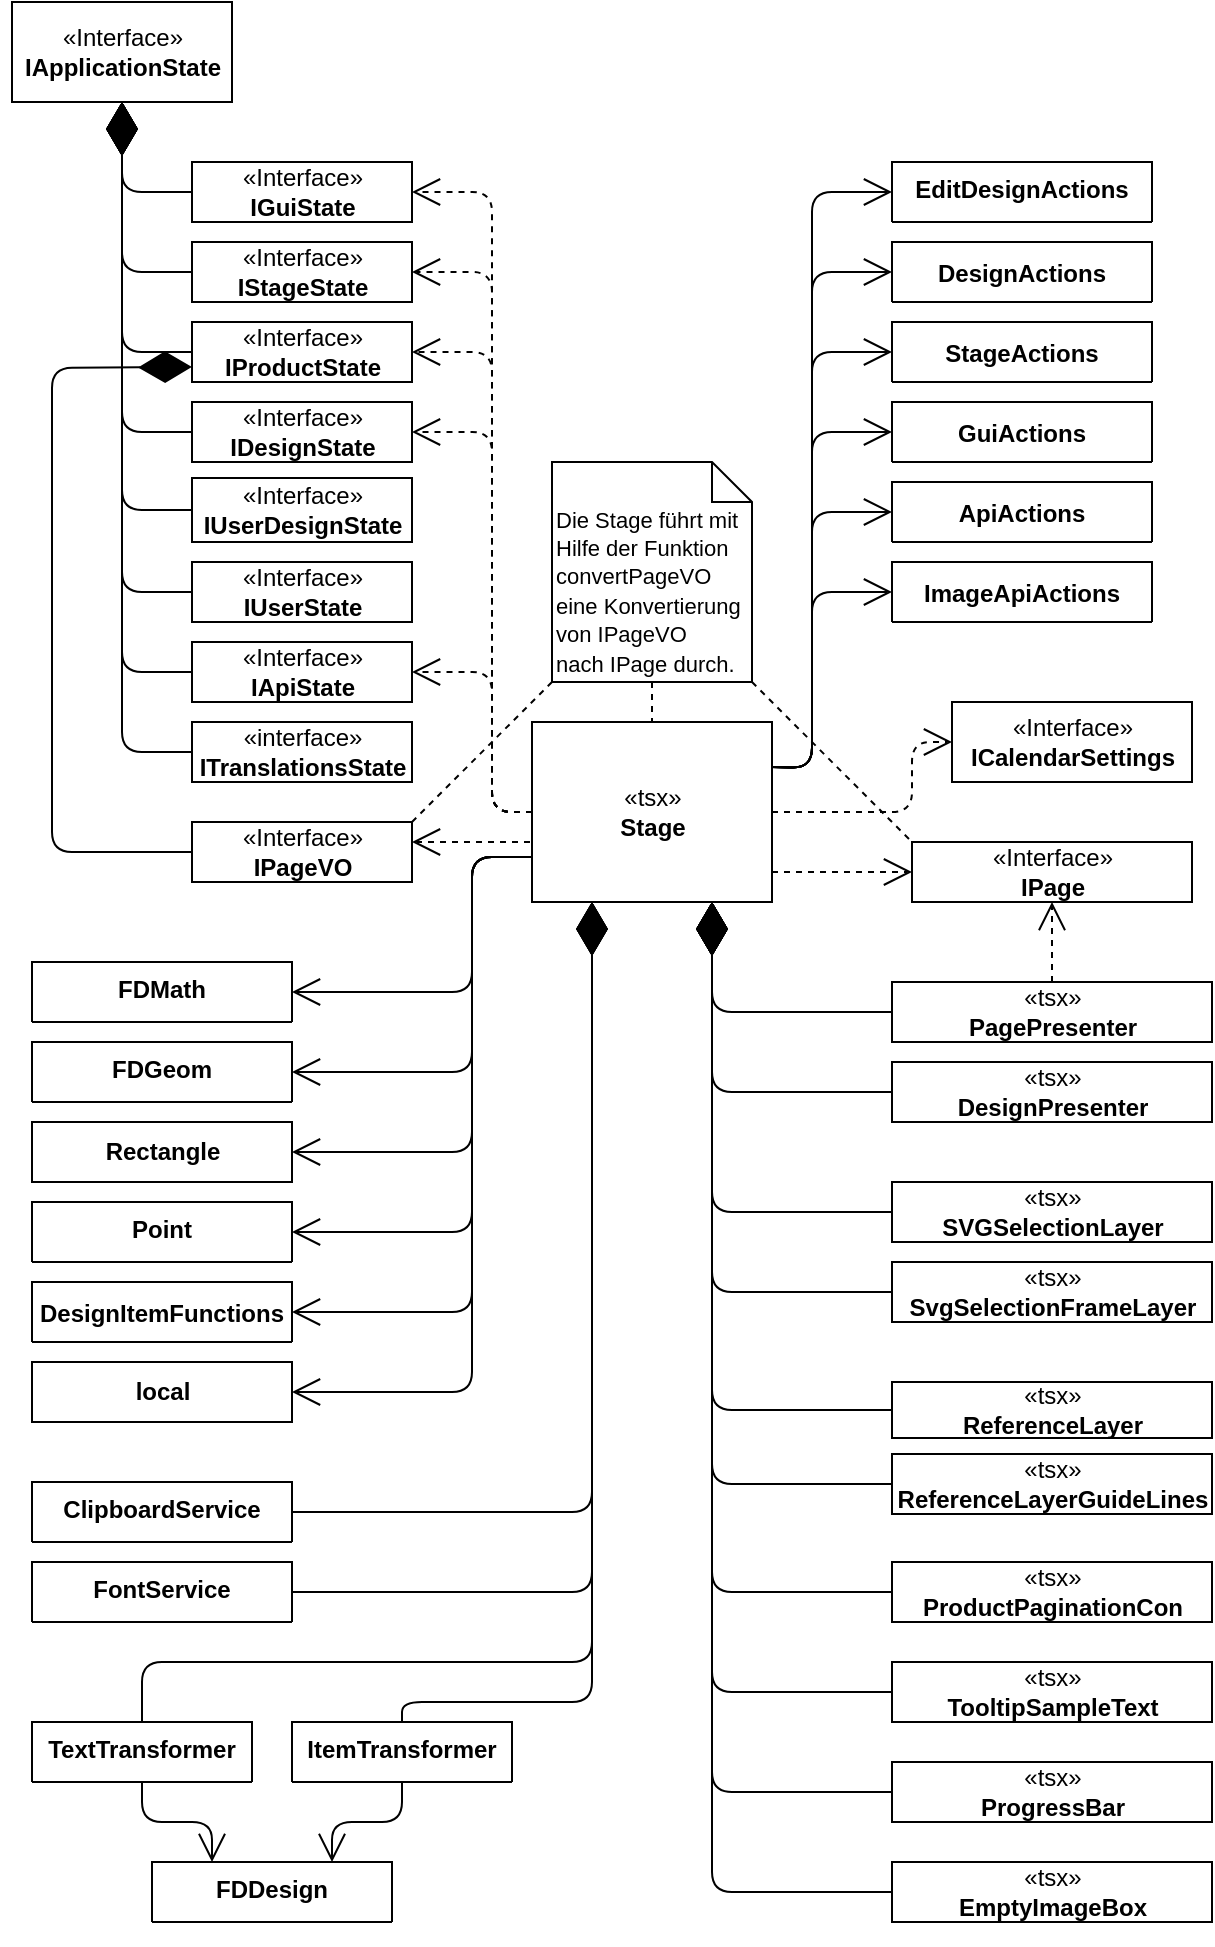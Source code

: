 <mxfile>
    <diagram id="sHHXUBpPKTP9ShhOn8tn" name="Page-1">
        <mxGraphModel dx="1235" dy="742" grid="1" gridSize="10" guides="1" tooltips="1" connect="1" arrows="1" fold="1" page="1" pageScale="1" pageWidth="827" pageHeight="1169" math="0" shadow="0">
            <root>
                <mxCell id="0"/>
                <mxCell id="1" parent="0"/>
                <mxCell id="fCbyI0XBeLSICCpyAqF7-39" value="«tsx»&lt;br&gt;&lt;b&gt;Stage&lt;/b&gt;" style="html=1;" parent="1" vertex="1">
                    <mxGeometry x="300" y="400" width="120" height="90" as="geometry"/>
                </mxCell>
                <mxCell id="fCbyI0XBeLSICCpyAqF7-40" value="«tsx»&lt;br&gt;&lt;span style=&quot;font-weight: bold&quot;&gt;ProgressBar&lt;/span&gt;" style="html=1;" parent="1" vertex="1">
                    <mxGeometry x="480" y="920" width="160" height="30" as="geometry"/>
                </mxCell>
                <mxCell id="fCbyI0XBeLSICCpyAqF7-42" value="«tsx»&lt;br&gt;&lt;span style=&quot;font-weight: bold&quot;&gt;PagePresenter&lt;/span&gt;" style="html=1;" parent="1" vertex="1">
                    <mxGeometry x="480" y="530" width="160" height="30" as="geometry"/>
                </mxCell>
                <mxCell id="fCbyI0XBeLSICCpyAqF7-43" value="«tsx»&lt;br&gt;&lt;span style=&quot;font-weight: bold&quot;&gt;DesignPresenter&lt;/span&gt;" style="html=1;" parent="1" vertex="1">
                    <mxGeometry x="480" y="570" width="160" height="30" as="geometry"/>
                </mxCell>
                <mxCell id="fCbyI0XBeLSICCpyAqF7-44" value="«tsx»&lt;br&gt;&lt;span style=&quot;font-weight: bold&quot;&gt;ReferenceLayer&lt;/span&gt;" style="html=1;" parent="1" vertex="1">
                    <mxGeometry x="480" y="730" width="160" height="28" as="geometry"/>
                </mxCell>
                <mxCell id="fCbyI0XBeLSICCpyAqF7-45" value="«tsx»&lt;br&gt;&lt;span style=&quot;font-weight: bold&quot;&gt;SVGSelectionLayer&lt;/span&gt;" style="html=1;" parent="1" vertex="1">
                    <mxGeometry x="480" y="630" width="160" height="30" as="geometry"/>
                </mxCell>
                <mxCell id="fCbyI0XBeLSICCpyAqF7-46" value="«tsx»&lt;br&gt;&lt;span style=&quot;font-weight: bold&quot;&gt;ReferenceLayerGuideLines&lt;/span&gt;" style="html=1;" parent="1" vertex="1">
                    <mxGeometry x="480" y="766" width="160" height="30" as="geometry"/>
                </mxCell>
                <mxCell id="fCbyI0XBeLSICCpyAqF7-47" value="«tsx»&lt;br&gt;&lt;span style=&quot;font-weight: bold&quot;&gt;SvgSelectionFrameLayer&lt;/span&gt;" style="html=1;" parent="1" vertex="1">
                    <mxGeometry x="480" y="670" width="160" height="30" as="geometry"/>
                </mxCell>
                <mxCell id="fCbyI0XBeLSICCpyAqF7-48" value="«tsx»&lt;br&gt;&lt;span style=&quot;font-weight: bold&quot;&gt;TooltipSampleText&lt;/span&gt;" style="html=1;" parent="1" vertex="1">
                    <mxGeometry x="480" y="870" width="160" height="30" as="geometry"/>
                </mxCell>
                <mxCell id="fCbyI0XBeLSICCpyAqF7-49" value="«tsx»&lt;br&gt;&lt;b&gt;ProductPaginationCon&lt;/b&gt;" style="html=1;" parent="1" vertex="1">
                    <mxGeometry x="480" y="820" width="160" height="30" as="geometry"/>
                </mxCell>
                <mxCell id="fCbyI0XBeLSICCpyAqF7-50" value="EditDesignActions" style="swimlane;fontStyle=1;align=center;verticalAlign=top;childLayout=stackLayout;horizontal=1;startSize=52;horizontalStack=0;resizeParent=1;resizeParentMax=0;resizeLast=0;collapsible=1;marginBottom=0;" parent="1" vertex="1">
                    <mxGeometry x="480" y="120" width="130" height="30" as="geometry"/>
                </mxCell>
                <mxCell id="fCbyI0XBeLSICCpyAqF7-54" value="DesignActions" style="swimlane;fontStyle=1;childLayout=stackLayout;horizontal=1;startSize=76;fillColor=none;horizontalStack=0;resizeParent=1;resizeParentMax=0;resizeLast=0;collapsible=1;marginBottom=0;" parent="1" vertex="1">
                    <mxGeometry x="480" y="160" width="130" height="30" as="geometry"/>
                </mxCell>
                <mxCell id="fCbyI0XBeLSICCpyAqF7-58" value="GuiActions" style="swimlane;fontStyle=1;childLayout=stackLayout;horizontal=1;startSize=52;fillColor=none;horizontalStack=0;resizeParent=1;resizeParentMax=0;resizeLast=0;collapsible=1;marginBottom=0;" parent="1" vertex="1">
                    <mxGeometry x="480" y="240" width="130" height="30" as="geometry"/>
                </mxCell>
                <mxCell id="fCbyI0XBeLSICCpyAqF7-62" value="StageActions" style="swimlane;fontStyle=1;childLayout=stackLayout;horizontal=1;startSize=52;fillColor=none;horizontalStack=0;resizeParent=1;resizeParentMax=0;resizeLast=0;collapsible=1;marginBottom=0;" parent="1" vertex="1">
                    <mxGeometry x="480" y="200" width="130" height="30" as="geometry"/>
                </mxCell>
                <mxCell id="fCbyI0XBeLSICCpyAqF7-66" value="ApiActions" style="swimlane;fontStyle=1;childLayout=stackLayout;horizontal=1;startSize=52;fillColor=none;horizontalStack=0;resizeParent=1;resizeParentMax=0;resizeLast=0;collapsible=1;marginBottom=0;" parent="1" vertex="1">
                    <mxGeometry x="480" y="280" width="130" height="30" as="geometry"/>
                </mxCell>
                <mxCell id="fCbyI0XBeLSICCpyAqF7-71" value="FontService" style="swimlane;fontStyle=1;align=center;verticalAlign=top;childLayout=stackLayout;horizontal=1;startSize=50;horizontalStack=0;resizeParent=1;resizeParentMax=0;resizeLast=0;collapsible=1;marginBottom=0;" parent="1" vertex="1">
                    <mxGeometry x="50" y="820" width="130" height="30" as="geometry"/>
                </mxCell>
                <mxCell id="fCbyI0XBeLSICCpyAqF7-79" value="DesignItemFunctions" style="swimlane;fontStyle=1;childLayout=stackLayout;horizontal=1;startSize=30;fillColor=none;horizontalStack=0;resizeParent=1;resizeParentMax=0;resizeLast=0;collapsible=1;marginBottom=0;" parent="1" vertex="1">
                    <mxGeometry x="50" y="680" width="130" height="30" as="geometry"/>
                </mxCell>
                <mxCell id="fCbyI0XBeLSICCpyAqF7-83" value="ItemTransformer" style="swimlane;fontStyle=1;align=center;verticalAlign=top;childLayout=stackLayout;horizontal=1;startSize=34;horizontalStack=0;resizeParent=1;resizeParentMax=0;resizeLast=0;collapsible=1;marginBottom=0;" parent="1" vertex="1">
                    <mxGeometry x="180" y="900" width="110" height="30" as="geometry"/>
                </mxCell>
                <mxCell id="fCbyI0XBeLSICCpyAqF7-87" value="TextTransformer" style="swimlane;fontStyle=1;align=center;verticalAlign=top;childLayout=stackLayout;horizontal=1;startSize=34;horizontalStack=0;resizeParent=1;resizeParentMax=0;resizeLast=0;collapsible=1;marginBottom=0;" parent="1" vertex="1">
                    <mxGeometry x="50" y="900" width="110" height="30" as="geometry"/>
                </mxCell>
                <mxCell id="fCbyI0XBeLSICCpyAqF7-92" value="FDDesign" style="swimlane;fontStyle=1;align=center;verticalAlign=top;childLayout=stackLayout;horizontal=1;startSize=34;horizontalStack=0;resizeParent=1;resizeParentMax=0;resizeLast=0;collapsible=1;marginBottom=0;" parent="1" vertex="1">
                    <mxGeometry x="110" y="970" width="120" height="30" as="geometry"/>
                </mxCell>
                <mxCell id="fCbyI0XBeLSICCpyAqF7-100" value="FDGeom" style="swimlane;fontStyle=1;align=center;verticalAlign=top;childLayout=stackLayout;horizontal=1;startSize=50;horizontalStack=0;resizeParent=1;resizeParentMax=0;resizeLast=0;collapsible=1;marginBottom=0;" parent="1" vertex="1">
                    <mxGeometry x="50" y="560" width="130" height="30" as="geometry"/>
                </mxCell>
                <mxCell id="fCbyI0XBeLSICCpyAqF7-101" value="Point" style="swimlane;fontStyle=1;align=center;verticalAlign=top;childLayout=stackLayout;horizontal=1;startSize=50;horizontalStack=0;resizeParent=1;resizeParentMax=0;resizeLast=0;collapsible=1;marginBottom=0;" parent="1" vertex="1">
                    <mxGeometry x="50" y="640" width="130" height="30" as="geometry"/>
                </mxCell>
                <mxCell id="fCbyI0XBeLSICCpyAqF7-102" value="FDMath" style="swimlane;fontStyle=1;align=center;verticalAlign=top;childLayout=stackLayout;horizontal=1;startSize=50;horizontalStack=0;resizeParent=1;resizeParentMax=0;resizeLast=0;collapsible=1;marginBottom=0;" parent="1" vertex="1">
                    <mxGeometry x="50" y="520" width="130" height="30" as="geometry"/>
                </mxCell>
                <mxCell id="fCbyI0XBeLSICCpyAqF7-103" value="ClipboardService" style="swimlane;fontStyle=1;align=center;verticalAlign=top;childLayout=stackLayout;horizontal=1;startSize=50;horizontalStack=0;resizeParent=1;resizeParentMax=0;resizeLast=0;collapsible=1;marginBottom=0;" parent="1" vertex="1">
                    <mxGeometry x="50" y="780" width="130" height="30" as="geometry"/>
                </mxCell>
                <mxCell id="fCbyI0XBeLSICCpyAqF7-137" value="" style="endArrow=open;endFill=1;endSize=12;html=1;exitX=0;exitY=0.5;exitDx=0;exitDy=0;dashed=1;" parent="1" source="fCbyI0XBeLSICCpyAqF7-39" edge="1">
                    <mxGeometry width="160" relative="1" as="geometry">
                        <mxPoint x="320" y="505" as="sourcePoint"/>
                        <mxPoint x="240" y="175" as="targetPoint"/>
                        <Array as="points">
                            <mxPoint x="280" y="445"/>
                            <mxPoint x="280" y="175"/>
                        </Array>
                    </mxGeometry>
                </mxCell>
                <mxCell id="fCbyI0XBeLSICCpyAqF7-138" value="" style="endArrow=open;endFill=1;endSize=12;html=1;entryX=1;entryY=0.5;entryDx=0;entryDy=0;exitX=0;exitY=0.5;exitDx=0;exitDy=0;dashed=1;" parent="1" source="fCbyI0XBeLSICCpyAqF7-39" target="fCbyI0XBeLSICCpyAqF7-106" edge="1">
                    <mxGeometry width="160" relative="1" as="geometry">
                        <mxPoint x="50" y="530" as="sourcePoint"/>
                        <mxPoint x="210" y="530" as="targetPoint"/>
                        <Array as="points">
                            <mxPoint x="280" y="445"/>
                            <mxPoint x="280" y="215"/>
                        </Array>
                    </mxGeometry>
                </mxCell>
                <mxCell id="fCbyI0XBeLSICCpyAqF7-139" value="" style="endArrow=open;endFill=1;endSize=12;html=1;exitX=0;exitY=0.5;exitDx=0;exitDy=0;entryX=1;entryY=0.5;entryDx=0;entryDy=0;dashed=1;" parent="1" source="fCbyI0XBeLSICCpyAqF7-39" target="fCbyI0XBeLSICCpyAqF7-104" edge="1">
                    <mxGeometry width="160" relative="1" as="geometry">
                        <mxPoint x="400" y="320" as="sourcePoint"/>
                        <mxPoint x="560" y="320" as="targetPoint"/>
                        <Array as="points">
                            <mxPoint x="280" y="445"/>
                            <mxPoint x="280" y="135"/>
                        </Array>
                    </mxGeometry>
                </mxCell>
                <mxCell id="fCbyI0XBeLSICCpyAqF7-140" value="" style="endArrow=open;endFill=1;endSize=12;html=1;entryX=1;entryY=0.5;entryDx=0;entryDy=0;exitX=0;exitY=0.5;exitDx=0;exitDy=0;dashed=1;" parent="1" source="fCbyI0XBeLSICCpyAqF7-39" target="fCbyI0XBeLSICCpyAqF7-107" edge="1">
                    <mxGeometry width="160" relative="1" as="geometry">
                        <mxPoint x="370" y="360" as="sourcePoint"/>
                        <mxPoint x="530" y="360" as="targetPoint"/>
                        <Array as="points">
                            <mxPoint x="280" y="445"/>
                            <mxPoint x="280" y="255"/>
                        </Array>
                    </mxGeometry>
                </mxCell>
                <mxCell id="fCbyI0XBeLSICCpyAqF7-141" value="" style="endArrow=open;endFill=1;endSize=12;html=1;entryX=1;entryY=0.5;entryDx=0;entryDy=0;exitX=0;exitY=0.5;exitDx=0;exitDy=0;dashed=1;" parent="1" source="fCbyI0XBeLSICCpyAqF7-39" target="fCbyI0XBeLSICCpyAqF7-108" edge="1">
                    <mxGeometry width="160" relative="1" as="geometry">
                        <mxPoint x="410" y="430" as="sourcePoint"/>
                        <mxPoint x="570" y="430" as="targetPoint"/>
                        <Array as="points">
                            <mxPoint x="280" y="445"/>
                            <mxPoint x="280" y="375"/>
                        </Array>
                    </mxGeometry>
                </mxCell>
                <mxCell id="fCbyI0XBeLSICCpyAqF7-144" value="" style="endArrow=open;endFill=1;endSize=12;html=1;entryX=0;entryY=0.5;entryDx=0;entryDy=0;exitX=1;exitY=0.25;exitDx=0;exitDy=0;" parent="1" source="fCbyI0XBeLSICCpyAqF7-39" target="fCbyI0XBeLSICCpyAqF7-50" edge="1">
                    <mxGeometry width="160" relative="1" as="geometry">
                        <mxPoint x="400" y="410" as="sourcePoint"/>
                        <mxPoint x="460" y="190" as="targetPoint"/>
                        <Array as="points">
                            <mxPoint x="440" y="423"/>
                            <mxPoint x="440" y="135"/>
                        </Array>
                    </mxGeometry>
                </mxCell>
                <mxCell id="fCbyI0XBeLSICCpyAqF7-145" value="" style="endArrow=open;endFill=1;endSize=12;html=1;entryX=0;entryY=0.5;entryDx=0;entryDy=0;exitX=1;exitY=0.25;exitDx=0;exitDy=0;" parent="1" source="fCbyI0XBeLSICCpyAqF7-39" target="fCbyI0XBeLSICCpyAqF7-54" edge="1">
                    <mxGeometry width="160" relative="1" as="geometry">
                        <mxPoint x="450" y="560" as="sourcePoint"/>
                        <mxPoint x="610" y="560" as="targetPoint"/>
                        <Array as="points">
                            <mxPoint x="440" y="423"/>
                            <mxPoint x="440" y="175"/>
                        </Array>
                    </mxGeometry>
                </mxCell>
                <mxCell id="fCbyI0XBeLSICCpyAqF7-146" value="" style="endArrow=open;endFill=1;endSize=12;html=1;entryX=0;entryY=0.5;entryDx=0;entryDy=0;exitX=1;exitY=0.25;exitDx=0;exitDy=0;" parent="1" source="fCbyI0XBeLSICCpyAqF7-39" target="fCbyI0XBeLSICCpyAqF7-62" edge="1">
                    <mxGeometry width="160" relative="1" as="geometry">
                        <mxPoint x="280" y="530" as="sourcePoint"/>
                        <mxPoint x="440" y="530" as="targetPoint"/>
                        <Array as="points">
                            <mxPoint x="440" y="423"/>
                            <mxPoint x="440" y="215"/>
                        </Array>
                    </mxGeometry>
                </mxCell>
                <mxCell id="fCbyI0XBeLSICCpyAqF7-147" value="" style="endArrow=open;endFill=1;endSize=12;html=1;entryX=0;entryY=0.5;entryDx=0;entryDy=0;exitX=1;exitY=0.25;exitDx=0;exitDy=0;" parent="1" source="fCbyI0XBeLSICCpyAqF7-39" target="fCbyI0XBeLSICCpyAqF7-58" edge="1">
                    <mxGeometry width="160" relative="1" as="geometry">
                        <mxPoint x="400" y="420" as="sourcePoint"/>
                        <mxPoint x="500" y="520" as="targetPoint"/>
                        <Array as="points">
                            <mxPoint x="440" y="423"/>
                            <mxPoint x="440" y="255"/>
                        </Array>
                    </mxGeometry>
                </mxCell>
                <mxCell id="fCbyI0XBeLSICCpyAqF7-148" value="ImageApiActions" style="swimlane;fontStyle=1;childLayout=stackLayout;horizontal=1;startSize=52;fillColor=none;horizontalStack=0;resizeParent=1;resizeParentMax=0;resizeLast=0;collapsible=1;marginBottom=0;" parent="1" vertex="1">
                    <mxGeometry x="480" y="320" width="130" height="30" as="geometry"/>
                </mxCell>
                <mxCell id="fCbyI0XBeLSICCpyAqF7-149" value="" style="endArrow=open;endFill=1;endSize=12;html=1;entryX=0;entryY=0.5;entryDx=0;entryDy=0;exitX=1;exitY=0.25;exitDx=0;exitDy=0;" parent="1" source="fCbyI0XBeLSICCpyAqF7-39" target="fCbyI0XBeLSICCpyAqF7-66" edge="1">
                    <mxGeometry width="160" relative="1" as="geometry">
                        <mxPoint x="360" y="530" as="sourcePoint"/>
                        <mxPoint x="520" y="530" as="targetPoint"/>
                        <Array as="points">
                            <mxPoint x="440" y="423"/>
                            <mxPoint x="440" y="295"/>
                        </Array>
                    </mxGeometry>
                </mxCell>
                <mxCell id="fCbyI0XBeLSICCpyAqF7-150" value="" style="endArrow=open;endFill=1;endSize=12;html=1;entryX=0;entryY=0.5;entryDx=0;entryDy=0;exitX=1;exitY=0.25;exitDx=0;exitDy=0;" parent="1" source="fCbyI0XBeLSICCpyAqF7-39" target="fCbyI0XBeLSICCpyAqF7-148" edge="1">
                    <mxGeometry width="160" relative="1" as="geometry">
                        <mxPoint x="380" y="640" as="sourcePoint"/>
                        <mxPoint x="540" y="640" as="targetPoint"/>
                        <Array as="points">
                            <mxPoint x="440" y="423"/>
                            <mxPoint x="440" y="335"/>
                        </Array>
                    </mxGeometry>
                </mxCell>
                <mxCell id="fCbyI0XBeLSICCpyAqF7-151" value="" style="endArrow=diamondThin;endFill=1;endSize=24;html=1;entryX=0.75;entryY=1;entryDx=0;entryDy=0;exitX=0;exitY=0.5;exitDx=0;exitDy=0;" parent="1" source="fCbyI0XBeLSICCpyAqF7-42" target="fCbyI0XBeLSICCpyAqF7-39" edge="1">
                    <mxGeometry width="160" relative="1" as="geometry">
                        <mxPoint x="90" y="590" as="sourcePoint"/>
                        <mxPoint x="250" y="590" as="targetPoint"/>
                        <Array as="points">
                            <mxPoint x="390" y="545"/>
                        </Array>
                    </mxGeometry>
                </mxCell>
                <mxCell id="fCbyI0XBeLSICCpyAqF7-152" value="" style="endArrow=diamondThin;endFill=1;endSize=24;html=1;entryX=0.75;entryY=1;entryDx=0;entryDy=0;exitX=0;exitY=0.5;exitDx=0;exitDy=0;" parent="1" source="fCbyI0XBeLSICCpyAqF7-43" target="fCbyI0XBeLSICCpyAqF7-39" edge="1">
                    <mxGeometry width="160" relative="1" as="geometry">
                        <mxPoint x="220" y="580" as="sourcePoint"/>
                        <mxPoint x="380" y="580" as="targetPoint"/>
                        <Array as="points">
                            <mxPoint x="390" y="585"/>
                        </Array>
                    </mxGeometry>
                </mxCell>
                <mxCell id="fCbyI0XBeLSICCpyAqF7-153" value="" style="endArrow=diamondThin;endFill=1;endSize=24;html=1;entryX=0.75;entryY=1;entryDx=0;entryDy=0;exitX=0;exitY=0.5;exitDx=0;exitDy=0;" parent="1" source="fCbyI0XBeLSICCpyAqF7-45" target="fCbyI0XBeLSICCpyAqF7-39" edge="1">
                    <mxGeometry width="160" relative="1" as="geometry">
                        <mxPoint x="140" y="690" as="sourcePoint"/>
                        <mxPoint x="300" y="690" as="targetPoint"/>
                        <Array as="points">
                            <mxPoint x="390" y="645"/>
                        </Array>
                    </mxGeometry>
                </mxCell>
                <mxCell id="fCbyI0XBeLSICCpyAqF7-154" value="" style="endArrow=diamondThin;endFill=1;endSize=24;html=1;entryX=0.75;entryY=1;entryDx=0;entryDy=0;exitX=0;exitY=0.5;exitDx=0;exitDy=0;" parent="1" source="fCbyI0XBeLSICCpyAqF7-47" target="fCbyI0XBeLSICCpyAqF7-39" edge="1">
                    <mxGeometry width="160" relative="1" as="geometry">
                        <mxPoint x="180" y="720" as="sourcePoint"/>
                        <mxPoint x="340" y="720" as="targetPoint"/>
                        <Array as="points">
                            <mxPoint x="390" y="685"/>
                        </Array>
                    </mxGeometry>
                </mxCell>
                <mxCell id="fCbyI0XBeLSICCpyAqF7-155" value="" style="endArrow=diamondThin;endFill=1;endSize=24;html=1;entryX=0.75;entryY=1;entryDx=0;entryDy=0;exitX=0;exitY=0.5;exitDx=0;exitDy=0;" parent="1" source="fCbyI0XBeLSICCpyAqF7-44" target="fCbyI0XBeLSICCpyAqF7-39" edge="1">
                    <mxGeometry width="160" relative="1" as="geometry">
                        <mxPoint x="170" y="770" as="sourcePoint"/>
                        <mxPoint x="330" y="770" as="targetPoint"/>
                        <Array as="points">
                            <mxPoint x="390" y="744"/>
                        </Array>
                    </mxGeometry>
                </mxCell>
                <mxCell id="fCbyI0XBeLSICCpyAqF7-156" value="" style="endArrow=diamondThin;endFill=1;endSize=24;html=1;entryX=0.75;entryY=1;entryDx=0;entryDy=0;exitX=0;exitY=0.5;exitDx=0;exitDy=0;" parent="1" source="fCbyI0XBeLSICCpyAqF7-46" target="fCbyI0XBeLSICCpyAqF7-39" edge="1">
                    <mxGeometry width="160" relative="1" as="geometry">
                        <mxPoint x="170" y="690" as="sourcePoint"/>
                        <mxPoint x="330" y="690" as="targetPoint"/>
                        <Array as="points">
                            <mxPoint x="390" y="781"/>
                        </Array>
                    </mxGeometry>
                </mxCell>
                <mxCell id="fCbyI0XBeLSICCpyAqF7-157" value="" style="endArrow=diamondThin;endFill=1;endSize=24;html=1;entryX=0.75;entryY=1;entryDx=0;entryDy=0;exitX=0;exitY=0.5;exitDx=0;exitDy=0;" parent="1" source="fCbyI0XBeLSICCpyAqF7-49" target="fCbyI0XBeLSICCpyAqF7-39" edge="1">
                    <mxGeometry width="160" relative="1" as="geometry">
                        <mxPoint x="220" y="800" as="sourcePoint"/>
                        <mxPoint x="380" y="800" as="targetPoint"/>
                        <Array as="points">
                            <mxPoint x="390" y="835"/>
                        </Array>
                    </mxGeometry>
                </mxCell>
                <mxCell id="fCbyI0XBeLSICCpyAqF7-158" value="" style="endArrow=diamondThin;endFill=1;endSize=24;html=1;entryX=0.75;entryY=1;entryDx=0;entryDy=0;exitX=0;exitY=0.5;exitDx=0;exitDy=0;" parent="1" source="fCbyI0XBeLSICCpyAqF7-48" target="fCbyI0XBeLSICCpyAqF7-39" edge="1">
                    <mxGeometry width="160" relative="1" as="geometry">
                        <mxPoint x="150" y="820" as="sourcePoint"/>
                        <mxPoint x="310" y="820" as="targetPoint"/>
                        <Array as="points">
                            <mxPoint x="390" y="885"/>
                        </Array>
                    </mxGeometry>
                </mxCell>
                <mxCell id="fCbyI0XBeLSICCpyAqF7-159" value="" style="endArrow=diamondThin;endFill=1;endSize=24;html=1;entryX=0.75;entryY=1;entryDx=0;entryDy=0;exitX=0;exitY=0.5;exitDx=0;exitDy=0;" parent="1" source="fCbyI0XBeLSICCpyAqF7-40" target="fCbyI0XBeLSICCpyAqF7-39" edge="1">
                    <mxGeometry width="160" relative="1" as="geometry">
                        <mxPoint x="60" y="710" as="sourcePoint"/>
                        <mxPoint x="220" y="710" as="targetPoint"/>
                        <Array as="points">
                            <mxPoint x="390" y="935"/>
                        </Array>
                    </mxGeometry>
                </mxCell>
                <mxCell id="fCbyI0XBeLSICCpyAqF7-160" value="«tsx»&lt;br&gt;&lt;b&gt;EmptyImageBox&lt;/b&gt;" style="html=1;" parent="1" vertex="1">
                    <mxGeometry x="480" y="970" width="160" height="30" as="geometry"/>
                </mxCell>
                <mxCell id="fCbyI0XBeLSICCpyAqF7-161" value="" style="endArrow=diamondThin;endFill=1;endSize=24;html=1;exitX=0;exitY=0.5;exitDx=0;exitDy=0;entryX=0.75;entryY=1;entryDx=0;entryDy=0;" parent="1" source="fCbyI0XBeLSICCpyAqF7-160" edge="1" target="fCbyI0XBeLSICCpyAqF7-39">
                    <mxGeometry width="160" relative="1" as="geometry">
                        <mxPoint x="10" y="950" as="sourcePoint"/>
                        <mxPoint x="360" y="490" as="targetPoint"/>
                        <Array as="points">
                            <mxPoint x="390" y="985"/>
                        </Array>
                    </mxGeometry>
                </mxCell>
                <mxCell id="fCbyI0XBeLSICCpyAqF7-165" value="«Interface»&lt;br&gt;&lt;b&gt;IPageVO&lt;/b&gt;" style="html=1;" parent="1" vertex="1">
                    <mxGeometry x="130" y="450" width="110" height="30" as="geometry"/>
                </mxCell>
                <mxCell id="fCbyI0XBeLSICCpyAqF7-166" value="" style="endArrow=diamondThin;endFill=1;endSize=24;html=1;exitX=0;exitY=0.5;exitDx=0;exitDy=0;entryX=0;entryY=0.75;entryDx=0;entryDy=0;startSize=6;jumpSize=6;" parent="1" source="fCbyI0XBeLSICCpyAqF7-165" target="fCbyI0XBeLSICCpyAqF7-106" edge="1">
                    <mxGeometry width="160" relative="1" as="geometry">
                        <mxPoint x="-50" y="530" as="sourcePoint"/>
                        <mxPoint x="110" y="530" as="targetPoint"/>
                        <Array as="points">
                            <mxPoint x="60" y="465"/>
                            <mxPoint x="60" y="223"/>
                        </Array>
                    </mxGeometry>
                </mxCell>
                <mxCell id="fCbyI0XBeLSICCpyAqF7-169" value="" style="endArrow=open;endFill=1;endSize=12;html=1;dashed=1;" parent="1" edge="1">
                    <mxGeometry width="160" relative="1" as="geometry">
                        <mxPoint x="299" y="460" as="sourcePoint"/>
                        <mxPoint x="240" y="460" as="targetPoint"/>
                        <Array as="points"/>
                    </mxGeometry>
                </mxCell>
                <mxCell id="fCbyI0XBeLSICCpyAqF7-170" value="«Interface»&lt;br&gt;&lt;b&gt;IPage&lt;/b&gt;" style="html=1;" parent="1" vertex="1">
                    <mxGeometry x="490" y="460" width="140" height="30" as="geometry"/>
                </mxCell>
                <mxCell id="fCbyI0XBeLSICCpyAqF7-171" value="" style="endArrow=open;endFill=1;endSize=12;html=1;entryX=0.5;entryY=1;entryDx=0;entryDy=0;exitX=0.5;exitY=0;exitDx=0;exitDy=0;dashed=1;" parent="1" source="fCbyI0XBeLSICCpyAqF7-42" target="fCbyI0XBeLSICCpyAqF7-170" edge="1">
                    <mxGeometry width="160" relative="1" as="geometry">
                        <mxPoint x="720" y="490" as="sourcePoint"/>
                        <mxPoint x="880" y="490" as="targetPoint"/>
                    </mxGeometry>
                </mxCell>
                <mxCell id="fCbyI0XBeLSICCpyAqF7-172" value="" style="endArrow=open;endSize=12;dashed=1;html=1;entryX=0;entryY=0.5;entryDx=0;entryDy=0;" parent="1" target="fCbyI0XBeLSICCpyAqF7-170" edge="1">
                    <mxGeometry width="160" relative="1" as="geometry">
                        <mxPoint x="420" y="475" as="sourcePoint"/>
                        <mxPoint x="240" y="620" as="targetPoint"/>
                    </mxGeometry>
                </mxCell>
                <mxCell id="fCbyI0XBeLSICCpyAqF7-173" value="&lt;font style=&quot;font-size: 11px&quot;&gt;Die Stage führt mit Hilfe der Funktion&lt;br&gt;convertPageVO eine Konvertierung von IPageVO nach&amp;nbsp;IPage durch.&lt;/font&gt;" style="shape=note;size=20;whiteSpace=wrap;html=1;align=left;verticalAlign=bottom;" parent="1" vertex="1">
                    <mxGeometry x="310" y="270" width="100" height="110" as="geometry"/>
                </mxCell>
                <mxCell id="fCbyI0XBeLSICCpyAqF7-175" value="" style="endArrow=none;html=1;dashed=1;startSize=6;endSize=24;entryX=0;entryY=1;entryDx=0;entryDy=0;entryPerimeter=0;exitX=1;exitY=0;exitDx=0;exitDy=0;" parent="1" source="fCbyI0XBeLSICCpyAqF7-165" target="fCbyI0XBeLSICCpyAqF7-173" edge="1">
                    <mxGeometry relative="1" as="geometry">
                        <mxPoint x="70" y="650" as="sourcePoint"/>
                        <mxPoint x="230" y="650" as="targetPoint"/>
                    </mxGeometry>
                </mxCell>
                <mxCell id="fCbyI0XBeLSICCpyAqF7-178" value="" style="endArrow=none;html=1;dashed=1;startSize=6;endSize=24;entryX=0;entryY=0;entryDx=0;entryDy=0;exitX=1;exitY=1;exitDx=0;exitDy=0;exitPerimeter=0;" parent="1" source="fCbyI0XBeLSICCpyAqF7-173" target="fCbyI0XBeLSICCpyAqF7-170" edge="1">
                    <mxGeometry relative="1" as="geometry">
                        <mxPoint x="222.5" y="470" as="sourcePoint"/>
                        <mxPoint x="320" y="390" as="targetPoint"/>
                    </mxGeometry>
                </mxCell>
                <mxCell id="fCbyI0XBeLSICCpyAqF7-179" value="" style="endArrow=none;html=1;dashed=1;startSize=6;endSize=24;exitX=0.5;exitY=1;exitDx=0;exitDy=0;exitPerimeter=0;" parent="1" source="fCbyI0XBeLSICCpyAqF7-173" target="fCbyI0XBeLSICCpyAqF7-39" edge="1">
                    <mxGeometry relative="1" as="geometry">
                        <mxPoint x="420" y="390" as="sourcePoint"/>
                        <mxPoint x="500" y="417.5" as="targetPoint"/>
                    </mxGeometry>
                </mxCell>
                <mxCell id="fCbyI0XBeLSICCpyAqF7-193" value="" style="endArrow=open;endFill=1;endSize=12;html=1;entryX=0.75;entryY=0;entryDx=0;entryDy=0;edgeStyle=orthogonalEdgeStyle;" parent="1" source="fCbyI0XBeLSICCpyAqF7-83" target="fCbyI0XBeLSICCpyAqF7-92" edge="1">
                    <mxGeometry width="160" relative="1" as="geometry">
                        <mxPoint x="110" y="1220" as="sourcePoint"/>
                        <mxPoint x="270" y="1220" as="targetPoint"/>
                    </mxGeometry>
                </mxCell>
                <mxCell id="fCbyI0XBeLSICCpyAqF7-194" value="" style="endArrow=open;endFill=1;endSize=12;html=1;entryX=0.25;entryY=0;entryDx=0;entryDy=0;edgeStyle=orthogonalEdgeStyle;exitX=0.5;exitY=1;exitDx=0;exitDy=0;" parent="1" source="fCbyI0XBeLSICCpyAqF7-87" target="fCbyI0XBeLSICCpyAqF7-92" edge="1">
                    <mxGeometry width="160" relative="1" as="geometry">
                        <mxPoint x="110" y="1040" as="sourcePoint"/>
                        <mxPoint x="220" y="1180" as="targetPoint"/>
                    </mxGeometry>
                </mxCell>
                <mxCell id="fCbyI0XBeLSICCpyAqF7-125" value="" style="group" parent="1" vertex="1" connectable="0">
                    <mxGeometry x="40" y="40" width="200" height="390" as="geometry"/>
                </mxCell>
                <mxCell id="fCbyI0XBeLSICCpyAqF7-36" value="«Interface»&lt;br&gt;&lt;b&gt;IApplicationState&lt;/b&gt;" style="html=1;" parent="fCbyI0XBeLSICCpyAqF7-125" vertex="1">
                    <mxGeometry width="110" height="50" as="geometry"/>
                </mxCell>
                <mxCell id="fCbyI0XBeLSICCpyAqF7-104" value="«Interface»&lt;br&gt;&lt;b&gt;IGuiState&lt;/b&gt;" style="html=1;" parent="fCbyI0XBeLSICCpyAqF7-125" vertex="1">
                    <mxGeometry x="90" y="80" width="110" height="30" as="geometry"/>
                </mxCell>
                <mxCell id="fCbyI0XBeLSICCpyAqF7-105" value="«Interface»&lt;br&gt;&lt;b&gt;IStageState&lt;/b&gt;" style="html=1;" parent="fCbyI0XBeLSICCpyAqF7-125" vertex="1">
                    <mxGeometry x="90" y="120" width="110" height="30" as="geometry"/>
                </mxCell>
                <mxCell id="fCbyI0XBeLSICCpyAqF7-106" value="«Interface»&lt;br&gt;&lt;b&gt;IProductState&lt;/b&gt;" style="html=1;" parent="fCbyI0XBeLSICCpyAqF7-125" vertex="1">
                    <mxGeometry x="90" y="160" width="110" height="30" as="geometry"/>
                </mxCell>
                <mxCell id="fCbyI0XBeLSICCpyAqF7-107" value="«Interface»&lt;br&gt;&lt;b&gt;IDesignState&lt;/b&gt;" style="html=1;" parent="fCbyI0XBeLSICCpyAqF7-125" vertex="1">
                    <mxGeometry x="90" y="200" width="110" height="30" as="geometry"/>
                </mxCell>
                <mxCell id="fCbyI0XBeLSICCpyAqF7-108" value="«Interface»&lt;br&gt;&lt;b&gt;IApiState&lt;/b&gt;" style="html=1;" parent="fCbyI0XBeLSICCpyAqF7-125" vertex="1">
                    <mxGeometry x="90" y="320" width="110" height="30" as="geometry"/>
                </mxCell>
                <mxCell id="fCbyI0XBeLSICCpyAqF7-109" value="«interface»&lt;br&gt;&lt;b&gt;ITranslationsState&lt;/b&gt;" style="html=1;" parent="fCbyI0XBeLSICCpyAqF7-125" vertex="1">
                    <mxGeometry x="90" y="360" width="110" height="30" as="geometry"/>
                </mxCell>
                <mxCell id="fCbyI0XBeLSICCpyAqF7-114" value="«Interface»&lt;br&gt;&lt;b&gt;IUserState&lt;/b&gt;" style="html=1;" parent="fCbyI0XBeLSICCpyAqF7-125" vertex="1">
                    <mxGeometry x="90" y="280" width="110" height="30" as="geometry"/>
                </mxCell>
                <mxCell id="fCbyI0XBeLSICCpyAqF7-115" value="«Interface»&lt;br&gt;&lt;b&gt;IUserDesignState&lt;/b&gt;" style="html=1;" parent="fCbyI0XBeLSICCpyAqF7-125" vertex="1">
                    <mxGeometry x="90" y="238" width="110" height="32" as="geometry"/>
                </mxCell>
                <mxCell id="fCbyI0XBeLSICCpyAqF7-116" value="" style="endArrow=diamondThin;endFill=1;endSize=24;html=1;entryX=0.5;entryY=1;entryDx=0;entryDy=0;exitX=0;exitY=0.5;exitDx=0;exitDy=0;jumpSize=6;" parent="fCbyI0XBeLSICCpyAqF7-125" source="fCbyI0XBeLSICCpyAqF7-104" target="fCbyI0XBeLSICCpyAqF7-36" edge="1">
                    <mxGeometry width="160" relative="1" as="geometry">
                        <mxPoint x="-80" y="250" as="sourcePoint"/>
                        <mxPoint x="80" y="250" as="targetPoint"/>
                        <Array as="points">
                            <mxPoint x="55" y="95"/>
                        </Array>
                    </mxGeometry>
                </mxCell>
                <mxCell id="fCbyI0XBeLSICCpyAqF7-118" value="" style="endArrow=diamondThin;endFill=1;endSize=24;html=1;entryX=0.5;entryY=1;entryDx=0;entryDy=0;exitX=0;exitY=0.5;exitDx=0;exitDy=0;" parent="fCbyI0XBeLSICCpyAqF7-125" source="fCbyI0XBeLSICCpyAqF7-105" target="fCbyI0XBeLSICCpyAqF7-36" edge="1">
                    <mxGeometry width="160" relative="1" as="geometry">
                        <mxPoint x="-100" y="300" as="sourcePoint"/>
                        <mxPoint x="60" y="300" as="targetPoint"/>
                        <Array as="points">
                            <mxPoint x="55" y="135"/>
                        </Array>
                    </mxGeometry>
                </mxCell>
                <mxCell id="fCbyI0XBeLSICCpyAqF7-119" value="" style="endArrow=diamondThin;endFill=1;endSize=24;html=1;entryX=0.5;entryY=1;entryDx=0;entryDy=0;exitX=0;exitY=0.5;exitDx=0;exitDy=0;" parent="fCbyI0XBeLSICCpyAqF7-125" source="fCbyI0XBeLSICCpyAqF7-106" target="fCbyI0XBeLSICCpyAqF7-36" edge="1">
                    <mxGeometry width="160" relative="1" as="geometry">
                        <mxPoint x="-90" y="320" as="sourcePoint"/>
                        <mxPoint x="70" y="320" as="targetPoint"/>
                        <Array as="points">
                            <mxPoint x="55" y="175"/>
                        </Array>
                    </mxGeometry>
                </mxCell>
                <mxCell id="fCbyI0XBeLSICCpyAqF7-120" value="" style="endArrow=diamondThin;endFill=1;endSize=24;html=1;entryX=0.5;entryY=1;entryDx=0;entryDy=0;exitX=0;exitY=0.5;exitDx=0;exitDy=0;" parent="fCbyI0XBeLSICCpyAqF7-125" source="fCbyI0XBeLSICCpyAqF7-107" target="fCbyI0XBeLSICCpyAqF7-36" edge="1">
                    <mxGeometry width="160" relative="1" as="geometry">
                        <mxPoint x="10" y="560" as="sourcePoint"/>
                        <mxPoint x="170" y="560" as="targetPoint"/>
                        <Array as="points">
                            <mxPoint x="55" y="215"/>
                        </Array>
                    </mxGeometry>
                </mxCell>
                <mxCell id="fCbyI0XBeLSICCpyAqF7-121" value="" style="endArrow=diamondThin;endFill=1;endSize=24;html=1;entryX=0.5;entryY=1;entryDx=0;entryDy=0;exitX=0;exitY=0.5;exitDx=0;exitDy=0;" parent="fCbyI0XBeLSICCpyAqF7-125" source="fCbyI0XBeLSICCpyAqF7-115" target="fCbyI0XBeLSICCpyAqF7-36" edge="1">
                    <mxGeometry width="160" relative="1" as="geometry">
                        <mxPoint x="100" y="510" as="sourcePoint"/>
                        <mxPoint x="260" y="510" as="targetPoint"/>
                        <Array as="points">
                            <mxPoint x="55" y="254"/>
                        </Array>
                    </mxGeometry>
                </mxCell>
                <mxCell id="fCbyI0XBeLSICCpyAqF7-122" value="" style="endArrow=diamondThin;endFill=1;endSize=24;html=1;exitX=0;exitY=0.5;exitDx=0;exitDy=0;" parent="fCbyI0XBeLSICCpyAqF7-125" source="fCbyI0XBeLSICCpyAqF7-114" target="fCbyI0XBeLSICCpyAqF7-36" edge="1">
                    <mxGeometry width="160" relative="1" as="geometry">
                        <mxPoint x="20" y="520" as="sourcePoint"/>
                        <mxPoint x="180" y="520" as="targetPoint"/>
                        <Array as="points">
                            <mxPoint x="55" y="295"/>
                        </Array>
                    </mxGeometry>
                </mxCell>
                <mxCell id="fCbyI0XBeLSICCpyAqF7-123" value="" style="endArrow=diamondThin;endFill=1;endSize=24;html=1;entryX=0.5;entryY=1;entryDx=0;entryDy=0;exitX=0;exitY=0.5;exitDx=0;exitDy=0;" parent="fCbyI0XBeLSICCpyAqF7-125" source="fCbyI0XBeLSICCpyAqF7-108" target="fCbyI0XBeLSICCpyAqF7-36" edge="1">
                    <mxGeometry width="160" relative="1" as="geometry">
                        <mxPoint x="60" y="510" as="sourcePoint"/>
                        <mxPoint x="220" y="510" as="targetPoint"/>
                        <Array as="points">
                            <mxPoint x="55" y="335"/>
                        </Array>
                    </mxGeometry>
                </mxCell>
                <mxCell id="fCbyI0XBeLSICCpyAqF7-124" value="" style="endArrow=diamondThin;endFill=1;endSize=24;html=1;entryX=0.5;entryY=1;entryDx=0;entryDy=0;exitX=0;exitY=0.5;exitDx=0;exitDy=0;" parent="fCbyI0XBeLSICCpyAqF7-125" source="fCbyI0XBeLSICCpyAqF7-109" target="fCbyI0XBeLSICCpyAqF7-36" edge="1">
                    <mxGeometry width="160" relative="1" as="geometry">
                        <mxPoint x="30" y="410" as="sourcePoint"/>
                        <mxPoint x="270" y="530" as="targetPoint"/>
                        <Array as="points">
                            <mxPoint x="55" y="375"/>
                        </Array>
                    </mxGeometry>
                </mxCell>
                <mxCell id="fCbyI0XBeLSICCpyAqF7-197" value="" style="endArrow=diamondThin;endFill=1;endSize=24;html=1;entryX=0.25;entryY=1;entryDx=0;entryDy=0;exitX=1;exitY=0.5;exitDx=0;exitDy=0;" parent="1" source="fCbyI0XBeLSICCpyAqF7-103" target="fCbyI0XBeLSICCpyAqF7-39" edge="1">
                    <mxGeometry width="160" relative="1" as="geometry">
                        <mxPoint x="190" y="560" as="sourcePoint"/>
                        <mxPoint x="350" y="560" as="targetPoint"/>
                        <Array as="points">
                            <mxPoint x="330" y="795"/>
                        </Array>
                    </mxGeometry>
                </mxCell>
                <mxCell id="4" value="" style="endArrow=open;endFill=1;endSize=12;html=1;entryX=1;entryY=0.5;entryDx=0;entryDy=0;edgeStyle=orthogonalEdgeStyle;exitX=0;exitY=0.75;exitDx=0;exitDy=0;" edge="1" parent="1" source="fCbyI0XBeLSICCpyAqF7-39" target="fCbyI0XBeLSICCpyAqF7-101">
                    <mxGeometry width="160" relative="1" as="geometry">
                        <mxPoint x="290" y="520" as="sourcePoint"/>
                        <mxPoint x="350" y="640" as="targetPoint"/>
                        <Array as="points">
                            <mxPoint x="270" y="468"/>
                            <mxPoint x="270" y="655"/>
                        </Array>
                    </mxGeometry>
                </mxCell>
                <mxCell id="5" value="" style="endArrow=diamondThin;endFill=1;endSize=24;html=1;entryX=0.25;entryY=1;entryDx=0;entryDy=0;exitX=0.5;exitY=0;exitDx=0;exitDy=0;edgeStyle=orthogonalEdgeStyle;" edge="1" parent="1" source="fCbyI0XBeLSICCpyAqF7-83" target="fCbyI0XBeLSICCpyAqF7-39">
                    <mxGeometry width="160" relative="1" as="geometry">
                        <mxPoint x="160" y="860" as="sourcePoint"/>
                        <mxPoint x="320" y="860" as="targetPoint"/>
                        <Array as="points">
                            <mxPoint x="235" y="890"/>
                            <mxPoint x="330" y="890"/>
                        </Array>
                    </mxGeometry>
                </mxCell>
                <mxCell id="6" value="" style="endArrow=diamondThin;endFill=1;endSize=24;html=1;entryX=0.25;entryY=1;entryDx=0;entryDy=0;exitX=0.5;exitY=0;exitDx=0;exitDy=0;edgeStyle=orthogonalEdgeStyle;" edge="1" parent="1" source="fCbyI0XBeLSICCpyAqF7-87" target="fCbyI0XBeLSICCpyAqF7-39">
                    <mxGeometry width="160" relative="1" as="geometry">
                        <mxPoint x="80" y="820" as="sourcePoint"/>
                        <mxPoint x="240" y="820" as="targetPoint"/>
                        <Array as="points">
                            <mxPoint x="105" y="870"/>
                            <mxPoint x="330" y="870"/>
                        </Array>
                    </mxGeometry>
                </mxCell>
                <mxCell id="7" value="" style="endArrow=open;endFill=1;endSize=12;html=1;entryX=1;entryY=0.5;entryDx=0;entryDy=0;exitX=0;exitY=0.75;exitDx=0;exitDy=0;edgeStyle=orthogonalEdgeStyle;" edge="1" parent="1" source="fCbyI0XBeLSICCpyAqF7-39" target="fCbyI0XBeLSICCpyAqF7-79">
                    <mxGeometry width="160" relative="1" as="geometry">
                        <mxPoint x="200" y="700" as="sourcePoint"/>
                        <mxPoint x="360" y="700" as="targetPoint"/>
                        <Array as="points">
                            <mxPoint x="270" y="468"/>
                            <mxPoint x="270" y="695"/>
                        </Array>
                    </mxGeometry>
                </mxCell>
                <mxCell id="8" value="" style="endArrow=diamondThin;endFill=1;endSize=24;html=1;exitX=1;exitY=0.5;exitDx=0;exitDy=0;entryX=0.25;entryY=1;entryDx=0;entryDy=0;" edge="1" parent="1" source="fCbyI0XBeLSICCpyAqF7-71" target="fCbyI0XBeLSICCpyAqF7-39">
                    <mxGeometry width="160" relative="1" as="geometry">
                        <mxPoint x="230" y="780" as="sourcePoint"/>
                        <mxPoint x="390" y="780" as="targetPoint"/>
                        <Array as="points">
                            <mxPoint x="330" y="835"/>
                        </Array>
                    </mxGeometry>
                </mxCell>
                <mxCell id="9" value="" style="endArrow=open;endFill=1;endSize=12;html=1;entryX=1;entryY=0.5;entryDx=0;entryDy=0;exitX=0;exitY=0.75;exitDx=0;exitDy=0;edgeStyle=orthogonalEdgeStyle;" edge="1" parent="1" source="fCbyI0XBeLSICCpyAqF7-39" target="fCbyI0XBeLSICCpyAqF7-100">
                    <mxGeometry width="160" relative="1" as="geometry">
                        <mxPoint x="790" y="580" as="sourcePoint"/>
                        <mxPoint x="950" y="580" as="targetPoint"/>
                        <Array as="points">
                            <mxPoint x="270" y="468"/>
                            <mxPoint x="270" y="575"/>
                        </Array>
                    </mxGeometry>
                </mxCell>
                <mxCell id="10" value="" style="endArrow=open;endFill=1;endSize=12;html=1;entryX=1;entryY=0.5;entryDx=0;entryDy=0;exitX=0;exitY=0.75;exitDx=0;exitDy=0;edgeStyle=orthogonalEdgeStyle;" edge="1" parent="1" source="fCbyI0XBeLSICCpyAqF7-39" target="fCbyI0XBeLSICCpyAqF7-102">
                    <mxGeometry width="160" relative="1" as="geometry">
                        <mxPoint x="210" y="610" as="sourcePoint"/>
                        <mxPoint x="370" y="610" as="targetPoint"/>
                        <Array as="points">
                            <mxPoint x="270" y="468"/>
                            <mxPoint x="270" y="535"/>
                        </Array>
                    </mxGeometry>
                </mxCell>
                <mxCell id="11" value="«Interface»&lt;br&gt;&lt;b&gt;ICalendarSettings&lt;/b&gt;" style="html=1;" vertex="1" parent="1">
                    <mxGeometry x="510" y="390" width="120" height="40" as="geometry"/>
                </mxCell>
                <mxCell id="12" value="&lt;b&gt;Rectangle&lt;/b&gt;" style="html=1;" vertex="1" parent="1">
                    <mxGeometry x="50" y="600" width="130" height="30" as="geometry"/>
                </mxCell>
                <mxCell id="13" value="" style="endArrow=open;endFill=1;endSize=12;html=1;exitX=0;exitY=0.75;exitDx=0;exitDy=0;entryX=1;entryY=0.5;entryDx=0;entryDy=0;edgeStyle=orthogonalEdgeStyle;" edge="1" parent="1" source="fCbyI0XBeLSICCpyAqF7-39" target="12">
                    <mxGeometry width="160" relative="1" as="geometry">
                        <mxPoint x="220" y="730" as="sourcePoint"/>
                        <mxPoint x="380" y="730" as="targetPoint"/>
                        <Array as="points">
                            <mxPoint x="270" y="468"/>
                            <mxPoint x="270" y="615"/>
                        </Array>
                    </mxGeometry>
                </mxCell>
                <mxCell id="14" value="&lt;b&gt;local&lt;/b&gt;" style="html=1;" vertex="1" parent="1">
                    <mxGeometry x="50" y="720" width="130" height="30" as="geometry"/>
                </mxCell>
                <mxCell id="15" value="" style="endArrow=open;endFill=1;endSize=12;html=1;exitX=0;exitY=0.75;exitDx=0;exitDy=0;entryX=1;entryY=0.5;entryDx=0;entryDy=0;edgeStyle=orthogonalEdgeStyle;" edge="1" parent="1" source="fCbyI0XBeLSICCpyAqF7-39" target="14">
                    <mxGeometry width="160" relative="1" as="geometry">
                        <mxPoint x="210" y="720" as="sourcePoint"/>
                        <mxPoint x="370" y="720" as="targetPoint"/>
                        <Array as="points">
                            <mxPoint x="270" y="468"/>
                            <mxPoint x="270" y="735"/>
                        </Array>
                    </mxGeometry>
                </mxCell>
                <mxCell id="16" value="" style="endArrow=open;endFill=1;endSize=12;html=1;exitX=1;exitY=0.5;exitDx=0;exitDy=0;entryX=0;entryY=0.5;entryDx=0;entryDy=0;dashed=1;edgeStyle=orthogonalEdgeStyle;" edge="1" parent="1" source="fCbyI0XBeLSICCpyAqF7-39" target="11">
                    <mxGeometry width="160" relative="1" as="geometry">
                        <mxPoint x="660" y="480" as="sourcePoint"/>
                        <mxPoint x="820" y="480" as="targetPoint"/>
                        <Array as="points">
                            <mxPoint x="490" y="445"/>
                            <mxPoint x="490" y="410"/>
                        </Array>
                    </mxGeometry>
                </mxCell>
            </root>
        </mxGraphModel>
    </diagram>
</mxfile>